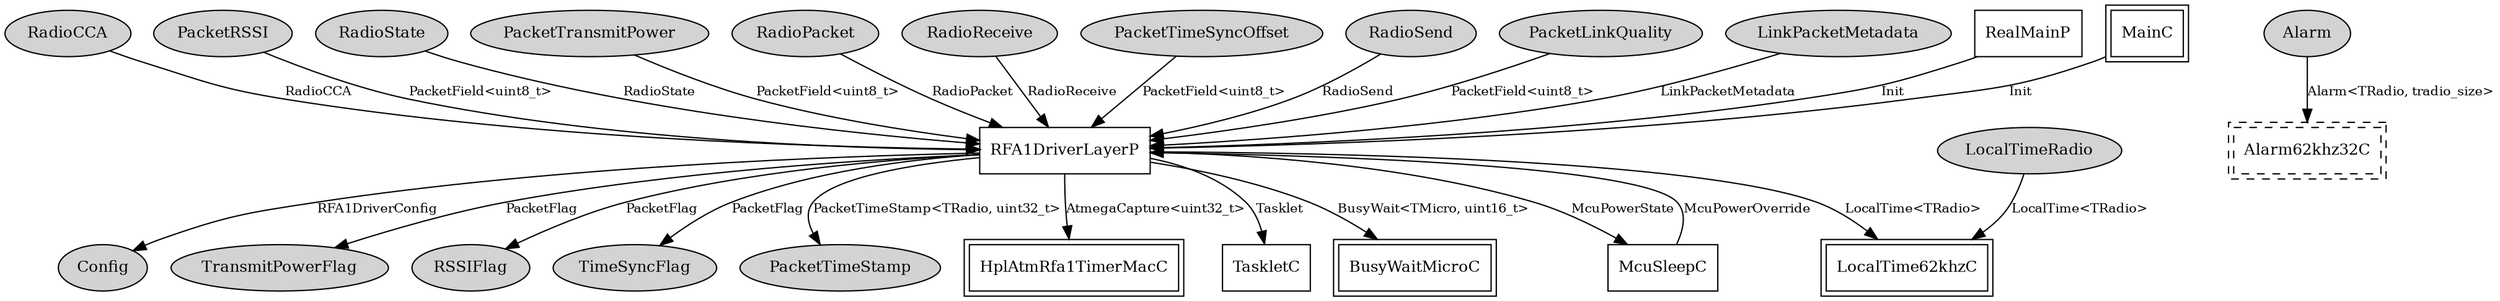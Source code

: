 digraph "tos.chips.atm128rfa1.radio.RFA1DriverLayerC" {
  n0x40c00460 [shape=ellipse, style=filled, label="RadioCCA", fontsize=12];
  "RFA1DriverLayerP" [fontsize=12, shape=box, URL="../chtml/tos.chips.atm128rfa1.radio.RFA1DriverLayerP.html"];
  n0x40c27618 [shape=ellipse, style=filled, label="PacketRSSI", fontsize=12];
  "RFA1DriverLayerP" [fontsize=12, shape=box, URL="../chtml/tos.chips.atm128rfa1.radio.RFA1DriverLayerP.html"];
  n0x40c03250 [shape=ellipse, style=filled, label="RadioState", fontsize=12];
  "RFA1DriverLayerP" [fontsize=12, shape=box, URL="../chtml/tos.chips.atm128rfa1.radio.RFA1DriverLayerP.html"];
  n0x40bff288 [shape=ellipse, style=filled, label="PacketTransmitPower", fontsize=12];
  "RFA1DriverLayerP" [fontsize=12, shape=box, URL="../chtml/tos.chips.atm128rfa1.radio.RFA1DriverLayerP.html"];
  n0x40c008c8 [shape=ellipse, style=filled, label="RadioPacket", fontsize=12];
  "RFA1DriverLayerP" [fontsize=12, shape=box, URL="../chtml/tos.chips.atm128rfa1.radio.RFA1DriverLayerP.html"];
  n0x40c00010 [shape=ellipse, style=filled, label="RadioReceive", fontsize=12];
  "RFA1DriverLayerP" [fontsize=12, shape=box, URL="../chtml/tos.chips.atm128rfa1.radio.RFA1DriverLayerP.html"];
  n0x40c20010 [shape=ellipse, style=filled, label="Alarm", fontsize=12];
  "RFA1DriverLayerC.Alarm62khz32C" [fontsize=12, shape=box,peripheries=2, style=dashed, label="Alarm62khz32C", URL="../chtml/tos.chips.atm128rfa1.timer.Alarm62khz32C.html"];
  n0x40c269e8 [shape=ellipse, style=filled, label="PacketTimeSyncOffset", fontsize=12];
  "RFA1DriverLayerP" [fontsize=12, shape=box, URL="../chtml/tos.chips.atm128rfa1.radio.RFA1DriverLayerP.html"];
  n0x40c22508 [shape=ellipse, style=filled, label="LocalTimeRadio", fontsize=12];
  "LocalTime62khzC" [fontsize=12, shape=box,peripheries=2, URL="../chtml/tos.chips.atm128rfa1.timer.LocalTime62khzC.html"];
  n0x40c03a28 [shape=ellipse, style=filled, label="RadioSend", fontsize=12];
  "RFA1DriverLayerP" [fontsize=12, shape=box, URL="../chtml/tos.chips.atm128rfa1.radio.RFA1DriverLayerP.html"];
  n0x40c25d98 [shape=ellipse, style=filled, label="PacketLinkQuality", fontsize=12];
  "RFA1DriverLayerP" [fontsize=12, shape=box, URL="../chtml/tos.chips.atm128rfa1.radio.RFA1DriverLayerP.html"];
  n0x40c22010 [shape=ellipse, style=filled, label="LinkPacketMetadata", fontsize=12];
  "RFA1DriverLayerP" [fontsize=12, shape=box, URL="../chtml/tos.chips.atm128rfa1.radio.RFA1DriverLayerP.html"];
  "RFA1DriverLayerP" [fontsize=12, shape=box, URL="../chtml/tos.chips.atm128rfa1.radio.RFA1DriverLayerP.html"];
  n0x40c1fac0 [shape=ellipse, style=filled, label="Config", fontsize=12];
  "RFA1DriverLayerP" [fontsize=12, shape=box, URL="../chtml/tos.chips.atm128rfa1.radio.RFA1DriverLayerP.html"];
  n0x40c1cb60 [shape=ellipse, style=filled, label="TransmitPowerFlag", fontsize=12];
  "RFA1DriverLayerP" [fontsize=12, shape=box, URL="../chtml/tos.chips.atm128rfa1.radio.RFA1DriverLayerP.html"];
  n0x40c1b230 [shape=ellipse, style=filled, label="RSSIFlag", fontsize=12];
  "RFA1DriverLayerP" [fontsize=12, shape=box, URL="../chtml/tos.chips.atm128rfa1.radio.RFA1DriverLayerP.html"];
  n0x40c1b8f0 [shape=ellipse, style=filled, label="TimeSyncFlag", fontsize=12];
  "RFA1DriverLayerP" [fontsize=12, shape=box, URL="../chtml/tos.chips.atm128rfa1.radio.RFA1DriverLayerP.html"];
  n0x40c1e3a0 [shape=ellipse, style=filled, label="PacketTimeStamp", fontsize=12];
  "RFA1DriverLayerP" [fontsize=12, shape=box, URL="../chtml/tos.chips.atm128rfa1.radio.RFA1DriverLayerP.html"];
  "RFA1DriverLayerP" [fontsize=12, shape=box, URL="../chtml/tos.chips.atm128rfa1.radio.RFA1DriverLayerP.html"];
  "HplAtmRfa1TimerMacC" [fontsize=12, shape=box,peripheries=2, URL="../chtml/tos.chips.atm128rfa1.timer.HplAtmRfa1TimerMacC.html"];
  "RFA1DriverLayerP" [fontsize=12, shape=box, URL="../chtml/tos.chips.atm128rfa1.radio.RFA1DriverLayerP.html"];
  "TaskletC" [fontsize=12, shape=box, URL="../chtml/tos.lib.rfxlink.util.TaskletC.html"];
  "RFA1DriverLayerP" [fontsize=12, shape=box, URL="../chtml/tos.chips.atm128rfa1.radio.RFA1DriverLayerP.html"];
  "BusyWaitMicroC" [fontsize=12, shape=box,peripheries=2, URL="../chtml/tos.chips.atm128rfa1.timer.BusyWaitMicroC.html"];
  "RealMainP" [fontsize=12, shape=box, URL="../chtml/tos.system.RealMainP.html"];
  "RFA1DriverLayerP" [fontsize=12, shape=box, URL="../chtml/tos.chips.atm128rfa1.radio.RFA1DriverLayerP.html"];
  "MainC" [fontsize=12, shape=box,peripheries=2, URL="../chtml/tos.system.MainC.html"];
  "RFA1DriverLayerP" [fontsize=12, shape=box, URL="../chtml/tos.chips.atm128rfa1.radio.RFA1DriverLayerP.html"];
  "RFA1DriverLayerP" [fontsize=12, shape=box, URL="../chtml/tos.chips.atm128rfa1.radio.RFA1DriverLayerP.html"];
  "McuSleepC" [fontsize=12, shape=box, URL="../chtml/tos.chips.atm128rfa1.McuSleepC.html"];
  "McuSleepC" [fontsize=12, shape=box, URL="../chtml/tos.chips.atm128rfa1.McuSleepC.html"];
  "RFA1DriverLayerP" [fontsize=12, shape=box, URL="../chtml/tos.chips.atm128rfa1.radio.RFA1DriverLayerP.html"];
  "n0x40c00460" -> "RFA1DriverLayerP" [label="RadioCCA", URL="../ihtml/tos.lib.rfxlink.util.RadioCCA.html", fontsize=10];
  "n0x40c27618" -> "RFA1DriverLayerP" [label="PacketField<uint8_t>", URL="../ihtml/tos.lib.rfxlink.util.PacketField.html", fontsize=10];
  "n0x40c03250" -> "RFA1DriverLayerP" [label="RadioState", URL="../ihtml/tos.lib.rfxlink.util.RadioState.html", fontsize=10];
  "n0x40bff288" -> "RFA1DriverLayerP" [label="PacketField<uint8_t>", URL="../ihtml/tos.lib.rfxlink.util.PacketField.html", fontsize=10];
  "n0x40c008c8" -> "RFA1DriverLayerP" [label="RadioPacket", URL="../ihtml/tos.lib.rfxlink.util.RadioPacket.html", fontsize=10];
  "n0x40c00010" -> "RFA1DriverLayerP" [label="RadioReceive", URL="../ihtml/tos.lib.rfxlink.util.RadioReceive.html", fontsize=10];
  "n0x40c20010" -> "RFA1DriverLayerC.Alarm62khz32C" [label="Alarm<TRadio, tradio_size>", URL="../ihtml/tos.lib.timer.Alarm.html", fontsize=10];
  "n0x40c269e8" -> "RFA1DriverLayerP" [label="PacketField<uint8_t>", URL="../ihtml/tos.lib.rfxlink.util.PacketField.html", fontsize=10];
  "n0x40c22508" -> "LocalTime62khzC" [label="LocalTime<TRadio>", URL="../ihtml/tos.lib.timer.LocalTime.html", fontsize=10];
  "n0x40c03a28" -> "RFA1DriverLayerP" [label="RadioSend", URL="../ihtml/tos.lib.rfxlink.util.RadioSend.html", fontsize=10];
  "n0x40c25d98" -> "RFA1DriverLayerP" [label="PacketField<uint8_t>", URL="../ihtml/tos.lib.rfxlink.util.PacketField.html", fontsize=10];
  "n0x40c22010" -> "RFA1DriverLayerP" [label="LinkPacketMetadata", URL="../ihtml/tos.interfaces.LinkPacketMetadata.html", fontsize=10];
  "RFA1DriverLayerP" -> "n0x40c1fac0" [label="RFA1DriverConfig", URL="../ihtml/tos.chips.atm128rfa1.radio.RFA1DriverConfig.html", fontsize=10];
  "RFA1DriverLayerP" -> "n0x40c1cb60" [label="PacketFlag", URL="../ihtml/tos.lib.rfxlink.util.PacketFlag.html", fontsize=10];
  "RFA1DriverLayerP" -> "n0x40c1b230" [label="PacketFlag", URL="../ihtml/tos.lib.rfxlink.util.PacketFlag.html", fontsize=10];
  "RFA1DriverLayerP" -> "n0x40c1b8f0" [label="PacketFlag", URL="../ihtml/tos.lib.rfxlink.util.PacketFlag.html", fontsize=10];
  "RFA1DriverLayerP" -> "n0x40c1e3a0" [label="PacketTimeStamp<TRadio, uint32_t>", URL="../ihtml/tos.interfaces.PacketTimeStamp.html", fontsize=10];
  "RFA1DriverLayerP" -> "LocalTime62khzC" [label="LocalTime<TRadio>", URL="../ihtml/tos.lib.timer.LocalTime.html", fontsize=10];
  "RFA1DriverLayerP" -> "HplAtmRfa1TimerMacC" [label="AtmegaCapture<uint32_t>", URL="../ihtml/tos.chips.atm128rfa1.timer.AtmegaCapture.html", fontsize=10];
  "RFA1DriverLayerP" -> "TaskletC" [label="Tasklet", URL="../ihtml/tos.lib.rfxlink.util.Tasklet.html", fontsize=10];
  "RFA1DriverLayerP" -> "BusyWaitMicroC" [label="BusyWait<TMicro, uint16_t>", URL="../ihtml/tos.lib.timer.BusyWait.html", fontsize=10];
  "RealMainP" -> "RFA1DriverLayerP" [label="Init", URL="../ihtml/tos.interfaces.Init.html", fontsize=10];
  "MainC" -> "RFA1DriverLayerP" [label="Init", URL="../ihtml/tos.interfaces.Init.html", fontsize=10];
  "RFA1DriverLayerP" -> "McuSleepC" [label="McuPowerState", URL="../ihtml/tos.interfaces.McuPowerState.html", fontsize=10];
  "McuSleepC" -> "RFA1DriverLayerP" [label="McuPowerOverride", URL="../ihtml/tos.interfaces.McuPowerOverride.html", fontsize=10];
}
